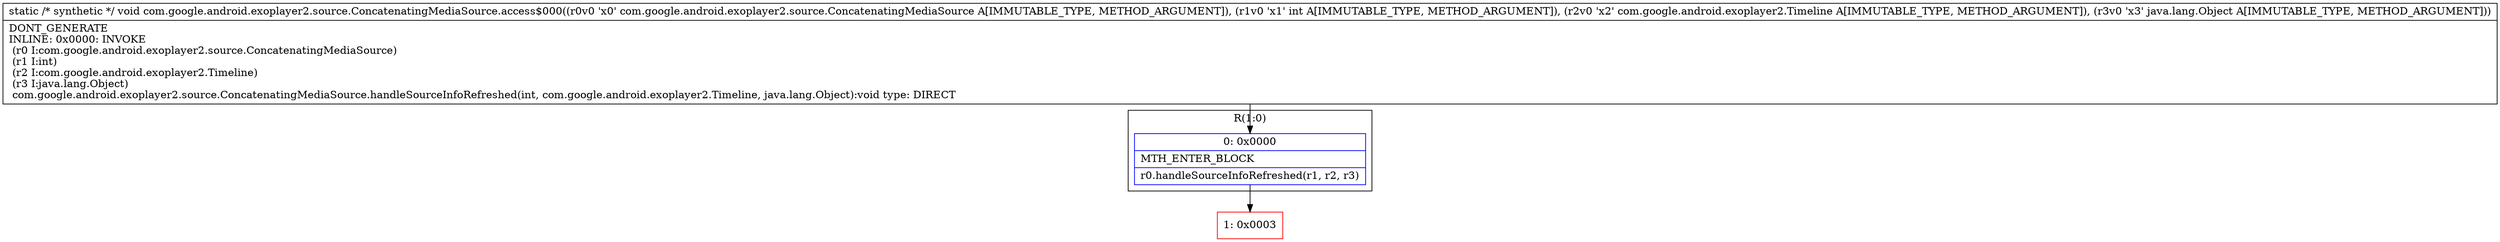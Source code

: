 digraph "CFG forcom.google.android.exoplayer2.source.ConcatenatingMediaSource.access$000(Lcom\/google\/android\/exoplayer2\/source\/ConcatenatingMediaSource;ILcom\/google\/android\/exoplayer2\/Timeline;Ljava\/lang\/Object;)V" {
subgraph cluster_Region_216594188 {
label = "R(1:0)";
node [shape=record,color=blue];
Node_0 [shape=record,label="{0\:\ 0x0000|MTH_ENTER_BLOCK\l|r0.handleSourceInfoRefreshed(r1, r2, r3)\l}"];
}
Node_1 [shape=record,color=red,label="{1\:\ 0x0003}"];
MethodNode[shape=record,label="{static \/* synthetic *\/ void com.google.android.exoplayer2.source.ConcatenatingMediaSource.access$000((r0v0 'x0' com.google.android.exoplayer2.source.ConcatenatingMediaSource A[IMMUTABLE_TYPE, METHOD_ARGUMENT]), (r1v0 'x1' int A[IMMUTABLE_TYPE, METHOD_ARGUMENT]), (r2v0 'x2' com.google.android.exoplayer2.Timeline A[IMMUTABLE_TYPE, METHOD_ARGUMENT]), (r3v0 'x3' java.lang.Object A[IMMUTABLE_TYPE, METHOD_ARGUMENT]))  | DONT_GENERATE\lINLINE: 0x0000: INVOKE  \l  (r0 I:com.google.android.exoplayer2.source.ConcatenatingMediaSource)\l  (r1 I:int)\l  (r2 I:com.google.android.exoplayer2.Timeline)\l  (r3 I:java.lang.Object)\l com.google.android.exoplayer2.source.ConcatenatingMediaSource.handleSourceInfoRefreshed(int, com.google.android.exoplayer2.Timeline, java.lang.Object):void type: DIRECT\l}"];
MethodNode -> Node_0;
Node_0 -> Node_1;
}

